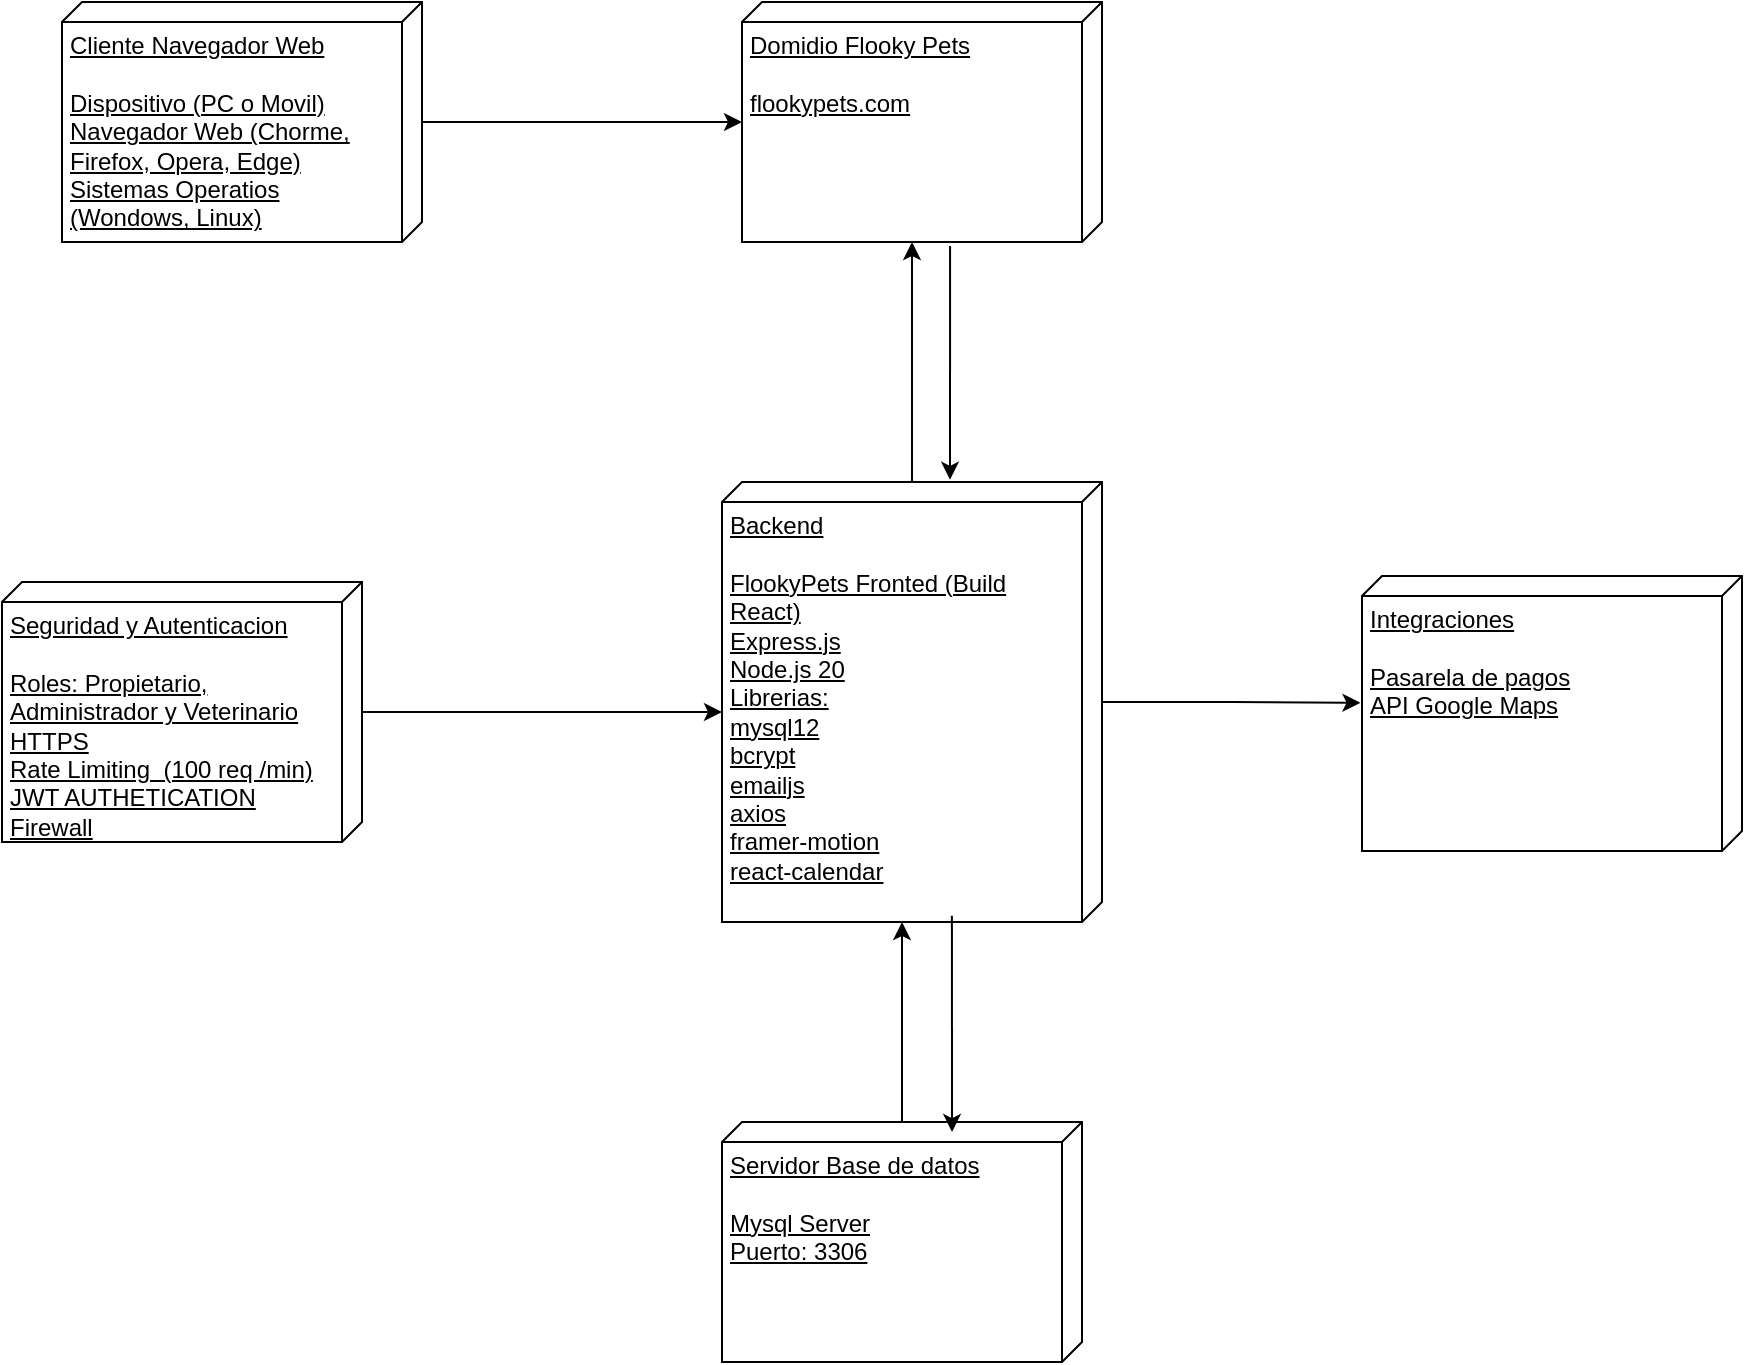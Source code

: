 <mxfile version="27.1.6">
  <diagram name="Página-1" id="XO-ks9HPtesyjlmdZ-hJ">
    <mxGraphModel dx="872" dy="439" grid="1" gridSize="10" guides="1" tooltips="1" connect="1" arrows="1" fold="1" page="1" pageScale="1" pageWidth="827" pageHeight="1169" math="0" shadow="0">
      <root>
        <mxCell id="0" />
        <mxCell id="1" parent="0" />
        <mxCell id="fUNgv41KawKYKLtGHx_W-7" style="edgeStyle=orthogonalEdgeStyle;rounded=0;orthogonalLoop=1;jettySize=auto;html=1;" parent="1" source="fUNgv41KawKYKLtGHx_W-1" target="fUNgv41KawKYKLtGHx_W-2" edge="1">
          <mxGeometry relative="1" as="geometry" />
        </mxCell>
        <mxCell id="fUNgv41KawKYKLtGHx_W-1" value="Cliente Navegador Web&lt;div&gt;&lt;br&gt;&lt;/div&gt;&lt;div&gt;Dispositivo (PC o Movil)&lt;/div&gt;&lt;div&gt;Navegador Web (Chorme, Firefox, Opera, Edge)&lt;/div&gt;&lt;div&gt;Sistemas Operatios (Wondows, Linux)&lt;/div&gt;" style="verticalAlign=top;align=left;spacingTop=8;spacingLeft=2;spacingRight=12;shape=cube;size=10;direction=south;fontStyle=4;html=1;whiteSpace=wrap;" parent="1" vertex="1">
          <mxGeometry x="90" y="160" width="180" height="120" as="geometry" />
        </mxCell>
        <mxCell id="fUNgv41KawKYKLtGHx_W-2" value="Domidio Flooky Pets&lt;div&gt;&lt;br&gt;&lt;/div&gt;&lt;div&gt;flookypets.com&lt;/div&gt;" style="verticalAlign=top;align=left;spacingTop=8;spacingLeft=2;spacingRight=12;shape=cube;size=10;direction=south;fontStyle=4;html=1;whiteSpace=wrap;" parent="1" vertex="1">
          <mxGeometry x="430" y="160" width="180" height="120" as="geometry" />
        </mxCell>
        <mxCell id="fUNgv41KawKYKLtGHx_W-3" value="Backend&lt;div&gt;&lt;br&gt;&lt;/div&gt;&lt;div&gt;FlookyPets Fronted (Build React)&lt;/div&gt;&lt;div&gt;Express.js&lt;/div&gt;&lt;div&gt;Node.js 20&lt;/div&gt;&lt;div&gt;Librerias:&lt;/div&gt;&lt;div&gt;mysql12&lt;/div&gt;&lt;div&gt;bcrypt&lt;/div&gt;&lt;div&gt;emailjs&lt;/div&gt;&lt;div&gt;axios&lt;/div&gt;&lt;div&gt;&lt;div&gt;framer-motion&lt;/div&gt;&lt;div&gt;react-calendar&lt;/div&gt;&lt;/div&gt;" style="verticalAlign=top;align=left;spacingTop=8;spacingLeft=2;spacingRight=12;shape=cube;size=10;direction=south;fontStyle=4;html=1;whiteSpace=wrap;" parent="1" vertex="1">
          <mxGeometry x="420" y="400" width="190" height="220" as="geometry" />
        </mxCell>
        <mxCell id="fUNgv41KawKYKLtGHx_W-5" style="edgeStyle=orthogonalEdgeStyle;rounded=0;orthogonalLoop=1;jettySize=auto;html=1;entryX=0;entryY=0;entryDx=120;entryDy=95;entryPerimeter=0;" parent="1" source="fUNgv41KawKYKLtGHx_W-3" target="fUNgv41KawKYKLtGHx_W-2" edge="1">
          <mxGeometry relative="1" as="geometry" />
        </mxCell>
        <mxCell id="fUNgv41KawKYKLtGHx_W-6" style="edgeStyle=orthogonalEdgeStyle;rounded=0;orthogonalLoop=1;jettySize=auto;html=1;entryX=-0.005;entryY=0.4;entryDx=0;entryDy=0;entryPerimeter=0;exitX=1.017;exitY=0.422;exitDx=0;exitDy=0;exitPerimeter=0;" parent="1" source="fUNgv41KawKYKLtGHx_W-2" target="fUNgv41KawKYKLtGHx_W-3" edge="1">
          <mxGeometry relative="1" as="geometry" />
        </mxCell>
        <mxCell id="fUNgv41KawKYKLtGHx_W-8" value="Servidor Base de datos&lt;div&gt;&lt;br&gt;&lt;/div&gt;&lt;div&gt;Mysql Server&lt;/div&gt;&lt;div&gt;Puerto: 3306&lt;/div&gt;" style="verticalAlign=top;align=left;spacingTop=8;spacingLeft=2;spacingRight=12;shape=cube;size=10;direction=south;fontStyle=4;html=1;whiteSpace=wrap;" parent="1" vertex="1">
          <mxGeometry x="420" y="720" width="180" height="120" as="geometry" />
        </mxCell>
        <mxCell id="fUNgv41KawKYKLtGHx_W-9" style="edgeStyle=orthogonalEdgeStyle;rounded=0;orthogonalLoop=1;jettySize=auto;html=1;entryX=0;entryY=0;entryDx=220;entryDy=100;entryPerimeter=0;" parent="1" source="fUNgv41KawKYKLtGHx_W-8" target="fUNgv41KawKYKLtGHx_W-3" edge="1">
          <mxGeometry relative="1" as="geometry" />
        </mxCell>
        <mxCell id="fUNgv41KawKYKLtGHx_W-10" style="edgeStyle=orthogonalEdgeStyle;rounded=0;orthogonalLoop=1;jettySize=auto;html=1;entryX=0.042;entryY=0.361;entryDx=0;entryDy=0;entryPerimeter=0;exitX=0.986;exitY=0.395;exitDx=0;exitDy=0;exitPerimeter=0;" parent="1" source="fUNgv41KawKYKLtGHx_W-3" target="fUNgv41KawKYKLtGHx_W-8" edge="1">
          <mxGeometry relative="1" as="geometry">
            <mxPoint x="530" y="630" as="sourcePoint" />
          </mxGeometry>
        </mxCell>
        <mxCell id="fUNgv41KawKYKLtGHx_W-11" value="Seguridad y Autenticacion&lt;div&gt;&lt;br&gt;&lt;/div&gt;&lt;div&gt;Roles: Propietario, Administrador y Veterinario&lt;/div&gt;&lt;div&gt;HTTPS&lt;/div&gt;&lt;div&gt;Rate Limiting&amp;nbsp; (100 req /min)&lt;/div&gt;&lt;div&gt;JWT AUTHETICATION&lt;/div&gt;&lt;div&gt;Firewall&lt;/div&gt;" style="verticalAlign=top;align=left;spacingTop=8;spacingLeft=2;spacingRight=12;shape=cube;size=10;direction=south;fontStyle=4;html=1;whiteSpace=wrap;" parent="1" vertex="1">
          <mxGeometry x="60" y="450" width="180" height="130" as="geometry" />
        </mxCell>
        <mxCell id="fUNgv41KawKYKLtGHx_W-12" style="edgeStyle=orthogonalEdgeStyle;rounded=0;orthogonalLoop=1;jettySize=auto;html=1;entryX=0;entryY=0;entryDx=115;entryDy=190;entryPerimeter=0;" parent="1" source="fUNgv41KawKYKLtGHx_W-11" target="fUNgv41KawKYKLtGHx_W-3" edge="1">
          <mxGeometry relative="1" as="geometry" />
        </mxCell>
        <mxCell id="fUNgv41KawKYKLtGHx_W-13" value="Integraciones&lt;div&gt;&lt;br&gt;&lt;/div&gt;&lt;div&gt;Pasarela de pagos&lt;/div&gt;&lt;div&gt;API Google Maps&lt;/div&gt;" style="verticalAlign=top;align=left;spacingTop=8;spacingLeft=2;spacingRight=12;shape=cube;size=10;direction=south;fontStyle=4;html=1;whiteSpace=wrap;" parent="1" vertex="1">
          <mxGeometry x="740" y="447" width="190" height="137.5" as="geometry" />
        </mxCell>
        <mxCell id="fUNgv41KawKYKLtGHx_W-15" style="edgeStyle=orthogonalEdgeStyle;rounded=0;orthogonalLoop=1;jettySize=auto;html=1;entryX=0.461;entryY=1.004;entryDx=0;entryDy=0;entryPerimeter=0;" parent="1" source="fUNgv41KawKYKLtGHx_W-3" target="fUNgv41KawKYKLtGHx_W-13" edge="1">
          <mxGeometry relative="1" as="geometry" />
        </mxCell>
      </root>
    </mxGraphModel>
  </diagram>
</mxfile>
